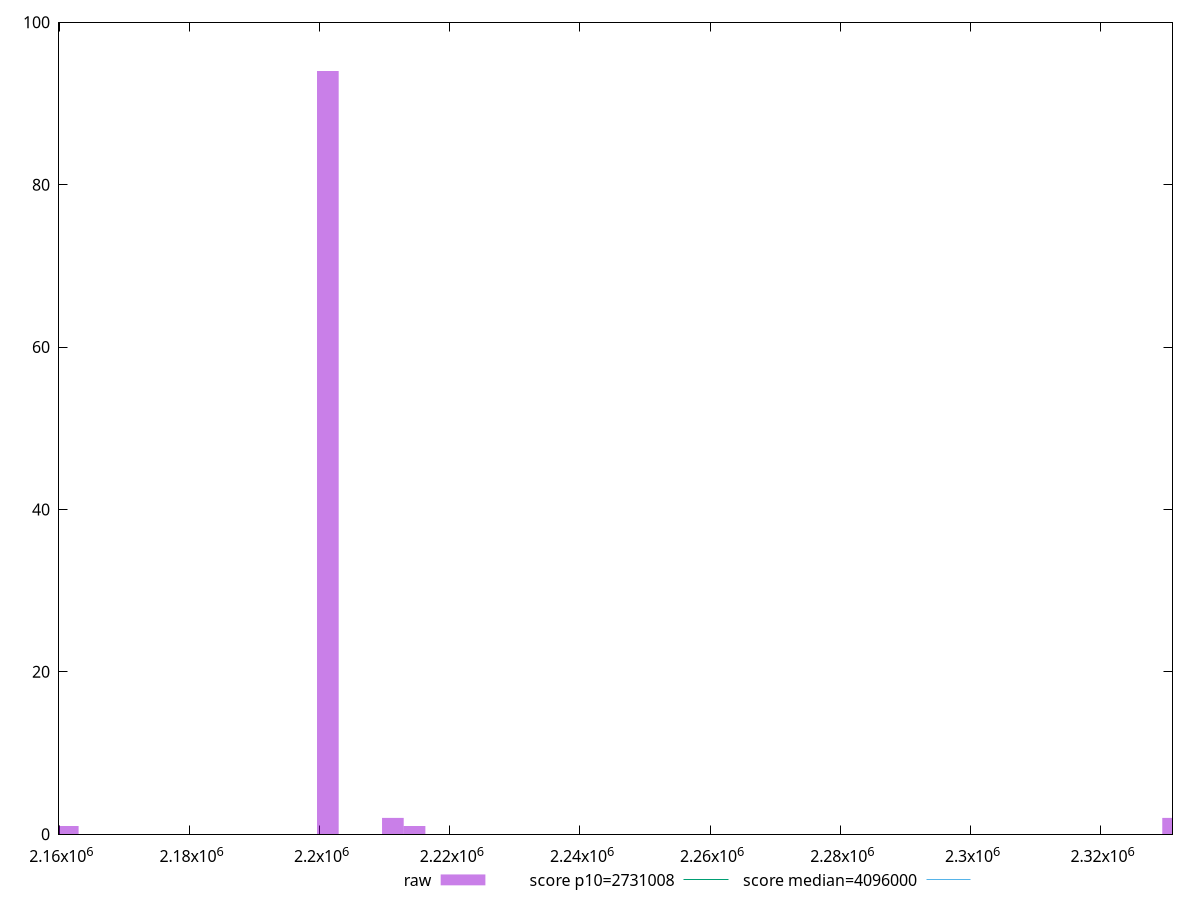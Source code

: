reset

$raw <<EOF
2211262.9438298848 2
2201272.297999328 94
2161309.714677101 1
2331150.6937965653 2
2214593.159106737 1
EOF

set key outside below
set boxwidth 3330.215276852236
set xrange [2159963:2331057]
set yrange [0:100]
set trange [0:100]
set style fill transparent solid 0.5 noborder

set parametric
set terminal svg size 640, 490 enhanced background rgb 'white'
set output "report_00026_2021-02-22T21:38:55.199Z/total-byte-weight/samples/pages/raw/histogram.svg"

plot $raw title "raw" with boxes, \
     2731008,t title "score p10=2731008", \
     4096000,t title "score median=4096000"

reset

